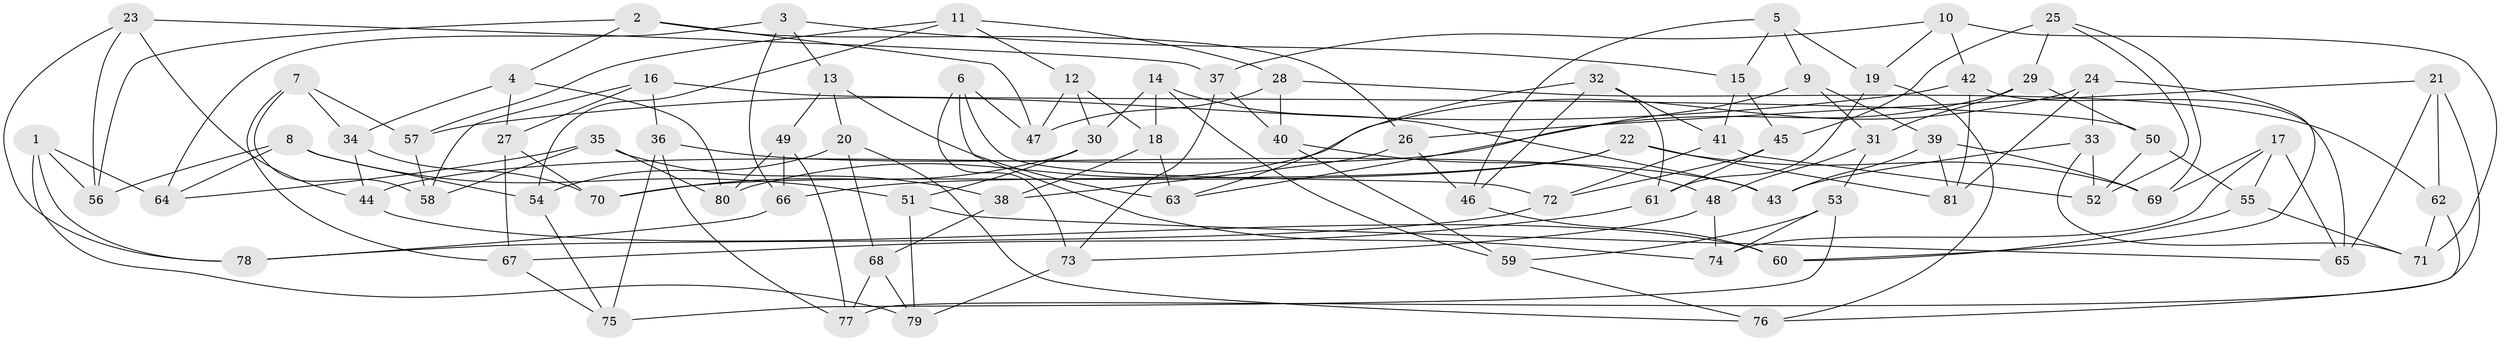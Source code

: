// Generated by graph-tools (version 1.1) at 2025/50/03/09/25 03:50:52]
// undirected, 81 vertices, 162 edges
graph export_dot {
graph [start="1"]
  node [color=gray90,style=filled];
  1;
  2;
  3;
  4;
  5;
  6;
  7;
  8;
  9;
  10;
  11;
  12;
  13;
  14;
  15;
  16;
  17;
  18;
  19;
  20;
  21;
  22;
  23;
  24;
  25;
  26;
  27;
  28;
  29;
  30;
  31;
  32;
  33;
  34;
  35;
  36;
  37;
  38;
  39;
  40;
  41;
  42;
  43;
  44;
  45;
  46;
  47;
  48;
  49;
  50;
  51;
  52;
  53;
  54;
  55;
  56;
  57;
  58;
  59;
  60;
  61;
  62;
  63;
  64;
  65;
  66;
  67;
  68;
  69;
  70;
  71;
  72;
  73;
  74;
  75;
  76;
  77;
  78;
  79;
  80;
  81;
  1 -- 79;
  1 -- 78;
  1 -- 64;
  1 -- 56;
  2 -- 56;
  2 -- 26;
  2 -- 4;
  2 -- 47;
  3 -- 13;
  3 -- 64;
  3 -- 66;
  3 -- 15;
  4 -- 27;
  4 -- 34;
  4 -- 80;
  5 -- 46;
  5 -- 15;
  5 -- 9;
  5 -- 19;
  6 -- 73;
  6 -- 74;
  6 -- 72;
  6 -- 47;
  7 -- 58;
  7 -- 34;
  7 -- 67;
  7 -- 57;
  8 -- 54;
  8 -- 64;
  8 -- 51;
  8 -- 56;
  9 -- 31;
  9 -- 39;
  9 -- 63;
  10 -- 19;
  10 -- 37;
  10 -- 42;
  10 -- 71;
  11 -- 57;
  11 -- 54;
  11 -- 12;
  11 -- 28;
  12 -- 30;
  12 -- 18;
  12 -- 47;
  13 -- 49;
  13 -- 20;
  13 -- 63;
  14 -- 43;
  14 -- 18;
  14 -- 59;
  14 -- 30;
  15 -- 45;
  15 -- 41;
  16 -- 27;
  16 -- 50;
  16 -- 58;
  16 -- 36;
  17 -- 74;
  17 -- 69;
  17 -- 65;
  17 -- 55;
  18 -- 63;
  18 -- 38;
  19 -- 76;
  19 -- 61;
  20 -- 76;
  20 -- 54;
  20 -- 68;
  21 -- 77;
  21 -- 62;
  21 -- 26;
  21 -- 65;
  22 -- 69;
  22 -- 66;
  22 -- 81;
  22 -- 70;
  23 -- 78;
  23 -- 56;
  23 -- 37;
  23 -- 44;
  24 -- 80;
  24 -- 60;
  24 -- 33;
  24 -- 81;
  25 -- 52;
  25 -- 69;
  25 -- 29;
  25 -- 45;
  26 -- 38;
  26 -- 46;
  27 -- 67;
  27 -- 70;
  28 -- 62;
  28 -- 47;
  28 -- 40;
  29 -- 44;
  29 -- 31;
  29 -- 50;
  30 -- 70;
  30 -- 51;
  31 -- 53;
  31 -- 48;
  32 -- 46;
  32 -- 63;
  32 -- 41;
  32 -- 61;
  33 -- 71;
  33 -- 43;
  33 -- 52;
  34 -- 70;
  34 -- 44;
  35 -- 38;
  35 -- 58;
  35 -- 64;
  35 -- 80;
  36 -- 75;
  36 -- 77;
  36 -- 43;
  37 -- 73;
  37 -- 40;
  38 -- 68;
  39 -- 81;
  39 -- 69;
  39 -- 43;
  40 -- 59;
  40 -- 48;
  41 -- 52;
  41 -- 72;
  42 -- 81;
  42 -- 65;
  42 -- 57;
  44 -- 60;
  45 -- 72;
  45 -- 61;
  46 -- 60;
  48 -- 74;
  48 -- 73;
  49 -- 77;
  49 -- 66;
  49 -- 80;
  50 -- 55;
  50 -- 52;
  51 -- 65;
  51 -- 79;
  53 -- 59;
  53 -- 75;
  53 -- 74;
  54 -- 75;
  55 -- 60;
  55 -- 71;
  57 -- 58;
  59 -- 76;
  61 -- 67;
  62 -- 76;
  62 -- 71;
  66 -- 78;
  67 -- 75;
  68 -- 79;
  68 -- 77;
  72 -- 78;
  73 -- 79;
}
